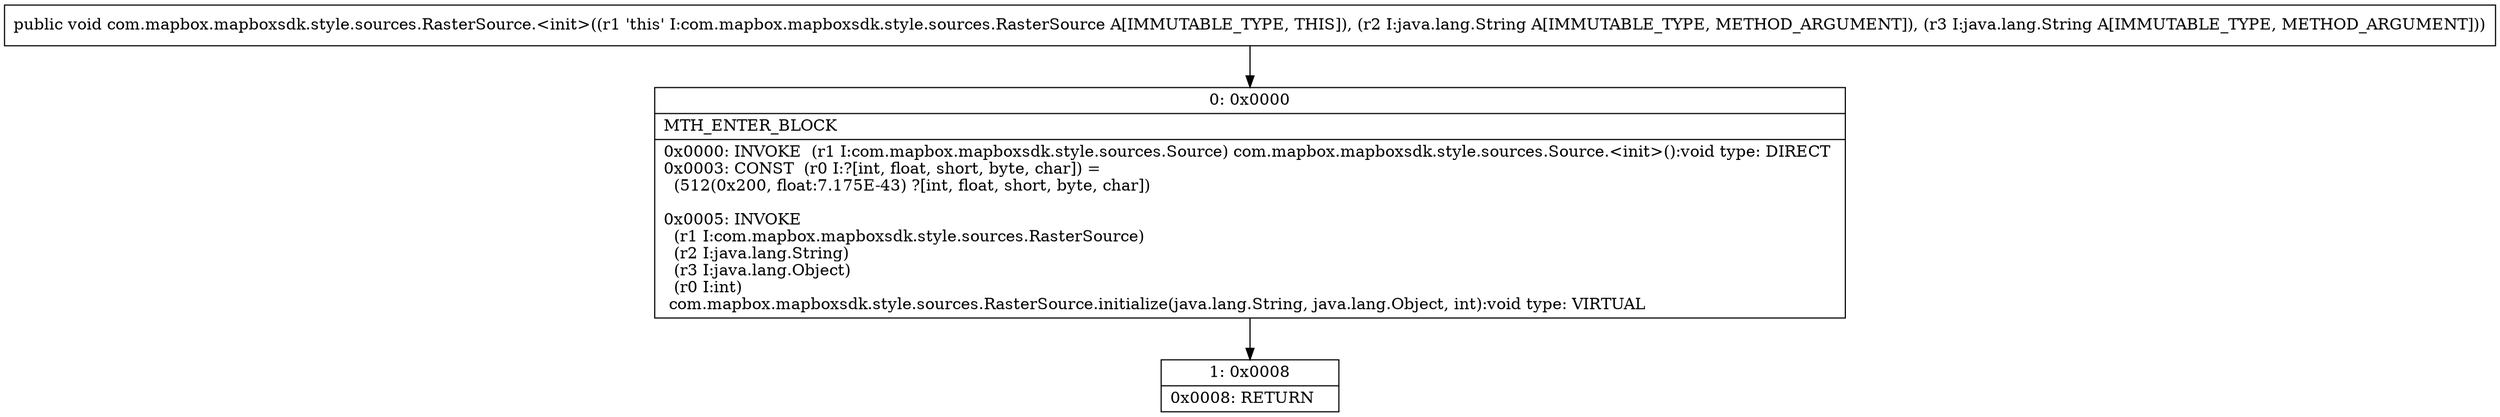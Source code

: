 digraph "CFG forcom.mapbox.mapboxsdk.style.sources.RasterSource.\<init\>(Ljava\/lang\/String;Ljava\/lang\/String;)V" {
Node_0 [shape=record,label="{0\:\ 0x0000|MTH_ENTER_BLOCK\l|0x0000: INVOKE  (r1 I:com.mapbox.mapboxsdk.style.sources.Source) com.mapbox.mapboxsdk.style.sources.Source.\<init\>():void type: DIRECT \l0x0003: CONST  (r0 I:?[int, float, short, byte, char]) = \l  (512(0x200, float:7.175E\-43) ?[int, float, short, byte, char])\l \l0x0005: INVOKE  \l  (r1 I:com.mapbox.mapboxsdk.style.sources.RasterSource)\l  (r2 I:java.lang.String)\l  (r3 I:java.lang.Object)\l  (r0 I:int)\l com.mapbox.mapboxsdk.style.sources.RasterSource.initialize(java.lang.String, java.lang.Object, int):void type: VIRTUAL \l}"];
Node_1 [shape=record,label="{1\:\ 0x0008|0x0008: RETURN   \l}"];
MethodNode[shape=record,label="{public void com.mapbox.mapboxsdk.style.sources.RasterSource.\<init\>((r1 'this' I:com.mapbox.mapboxsdk.style.sources.RasterSource A[IMMUTABLE_TYPE, THIS]), (r2 I:java.lang.String A[IMMUTABLE_TYPE, METHOD_ARGUMENT]), (r3 I:java.lang.String A[IMMUTABLE_TYPE, METHOD_ARGUMENT])) }"];
MethodNode -> Node_0;
Node_0 -> Node_1;
}

